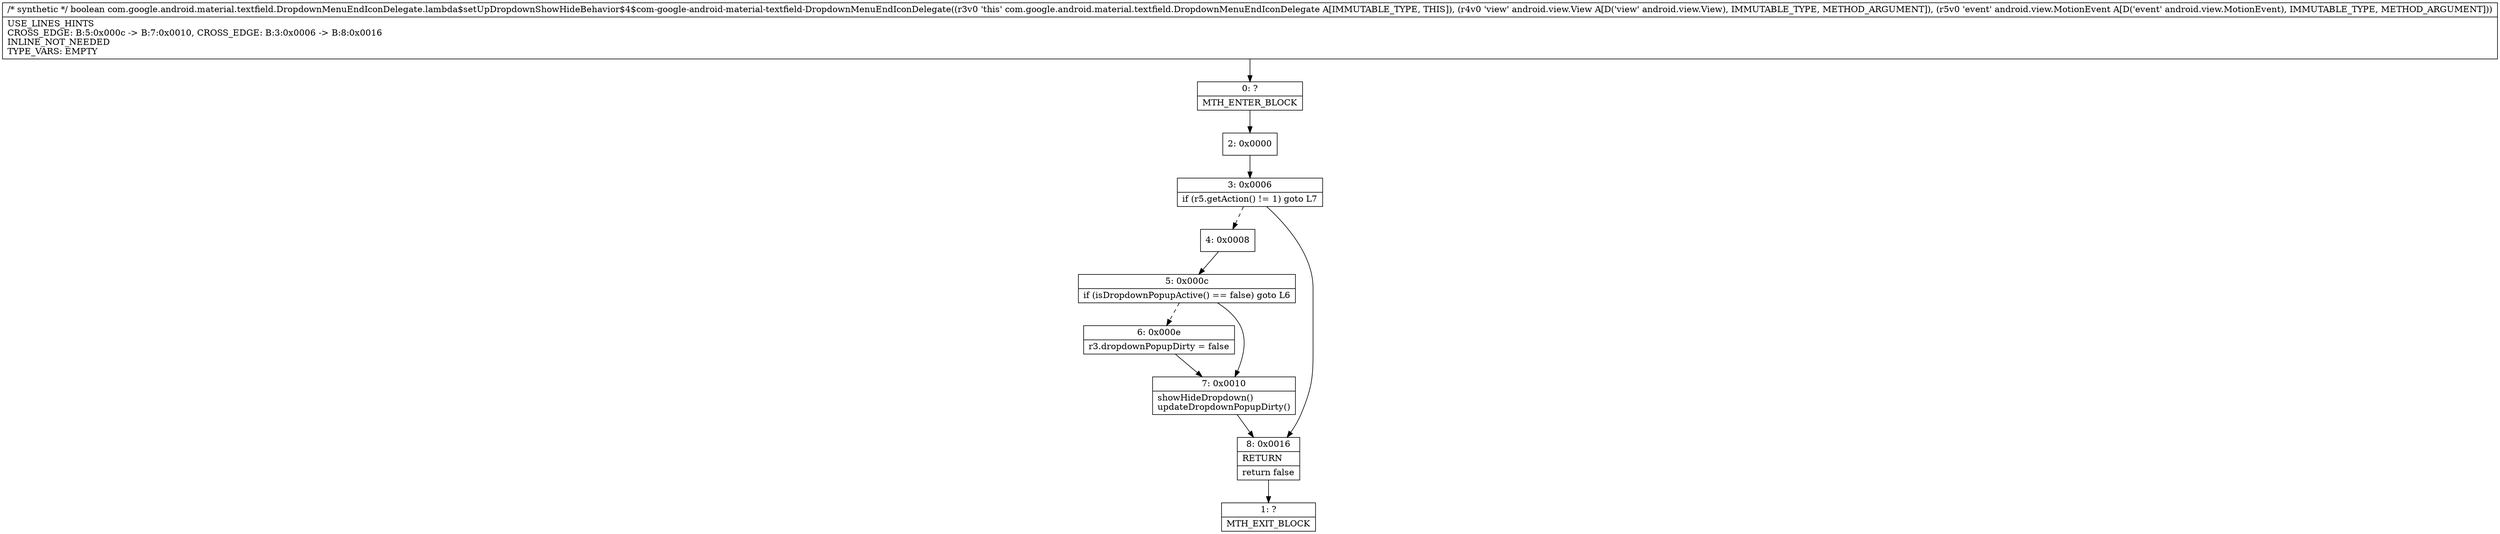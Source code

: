 digraph "CFG forcom.google.android.material.textfield.DropdownMenuEndIconDelegate.lambda$setUpDropdownShowHideBehavior$4$com\-google\-android\-material\-textfield\-DropdownMenuEndIconDelegate(Landroid\/view\/View;Landroid\/view\/MotionEvent;)Z" {
Node_0 [shape=record,label="{0\:\ ?|MTH_ENTER_BLOCK\l}"];
Node_2 [shape=record,label="{2\:\ 0x0000}"];
Node_3 [shape=record,label="{3\:\ 0x0006|if (r5.getAction() != 1) goto L7\l}"];
Node_4 [shape=record,label="{4\:\ 0x0008}"];
Node_5 [shape=record,label="{5\:\ 0x000c|if (isDropdownPopupActive() == false) goto L6\l}"];
Node_6 [shape=record,label="{6\:\ 0x000e|r3.dropdownPopupDirty = false\l}"];
Node_7 [shape=record,label="{7\:\ 0x0010|showHideDropdown()\lupdateDropdownPopupDirty()\l}"];
Node_8 [shape=record,label="{8\:\ 0x0016|RETURN\l|return false\l}"];
Node_1 [shape=record,label="{1\:\ ?|MTH_EXIT_BLOCK\l}"];
MethodNode[shape=record,label="{\/* synthetic *\/ boolean com.google.android.material.textfield.DropdownMenuEndIconDelegate.lambda$setUpDropdownShowHideBehavior$4$com\-google\-android\-material\-textfield\-DropdownMenuEndIconDelegate((r3v0 'this' com.google.android.material.textfield.DropdownMenuEndIconDelegate A[IMMUTABLE_TYPE, THIS]), (r4v0 'view' android.view.View A[D('view' android.view.View), IMMUTABLE_TYPE, METHOD_ARGUMENT]), (r5v0 'event' android.view.MotionEvent A[D('event' android.view.MotionEvent), IMMUTABLE_TYPE, METHOD_ARGUMENT]))  | USE_LINES_HINTS\lCROSS_EDGE: B:5:0x000c \-\> B:7:0x0010, CROSS_EDGE: B:3:0x0006 \-\> B:8:0x0016\lINLINE_NOT_NEEDED\lTYPE_VARS: EMPTY\l}"];
MethodNode -> Node_0;Node_0 -> Node_2;
Node_2 -> Node_3;
Node_3 -> Node_4[style=dashed];
Node_3 -> Node_8;
Node_4 -> Node_5;
Node_5 -> Node_6[style=dashed];
Node_5 -> Node_7;
Node_6 -> Node_7;
Node_7 -> Node_8;
Node_8 -> Node_1;
}

